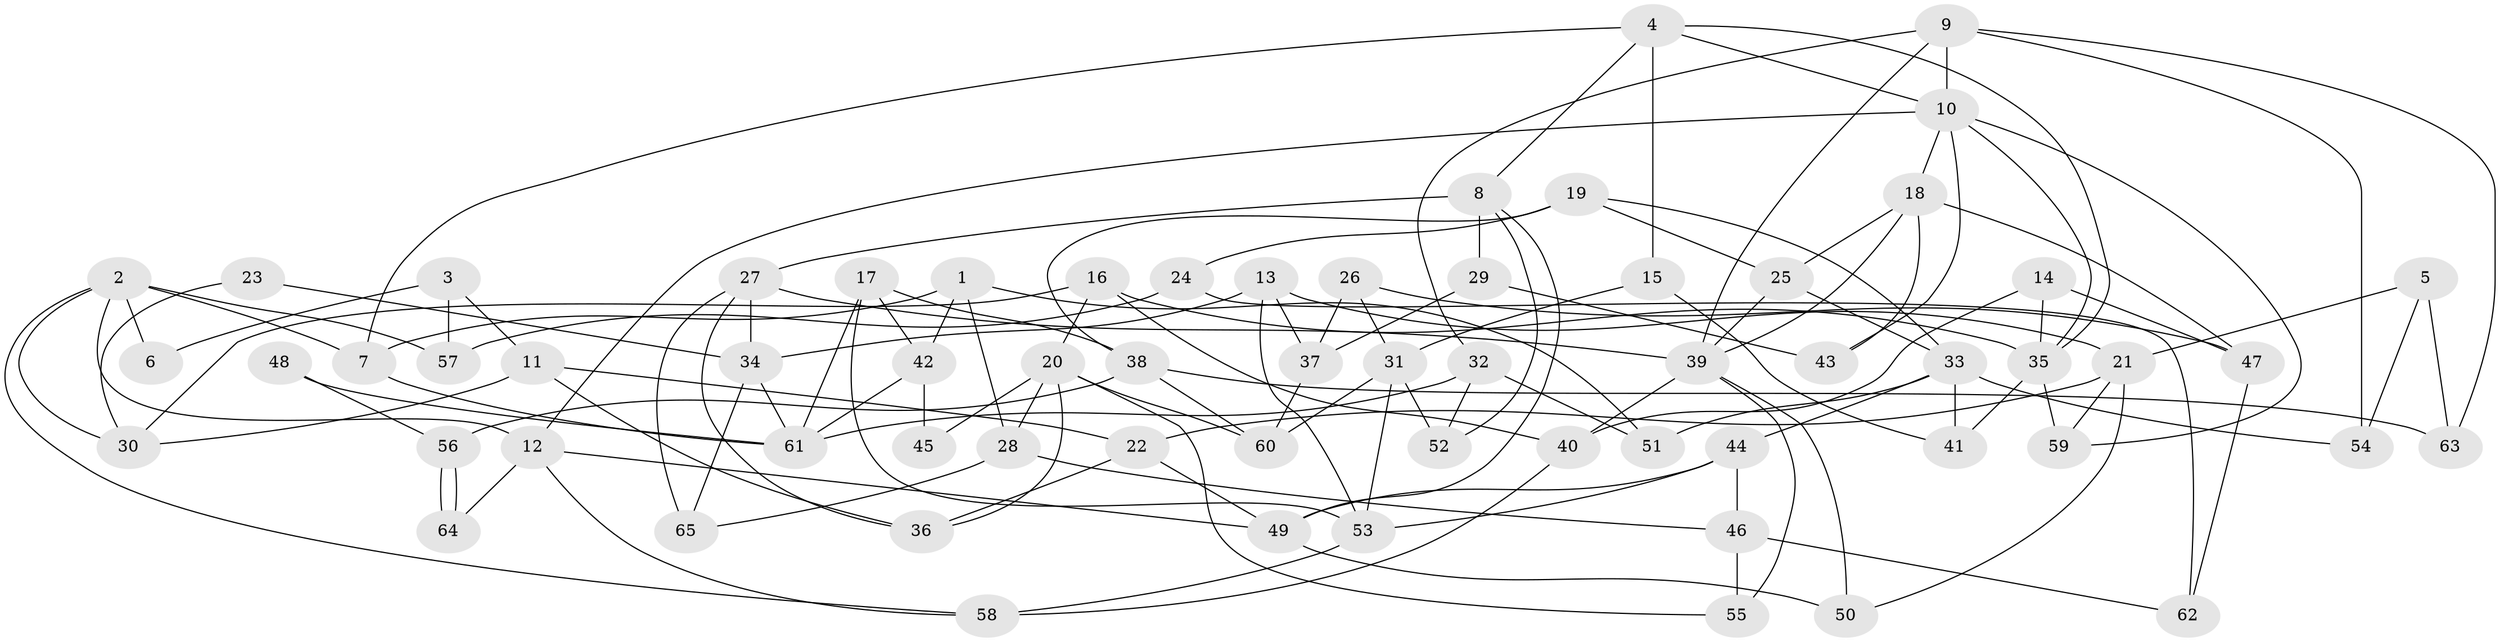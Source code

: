// coarse degree distribution, {6: 0.2, 5: 0.125, 8: 0.1, 2: 0.1, 7: 0.15, 3: 0.225, 4: 0.1}
// Generated by graph-tools (version 1.1) at 2025/52/02/27/25 19:52:06]
// undirected, 65 vertices, 130 edges
graph export_dot {
graph [start="1"]
  node [color=gray90,style=filled];
  1;
  2;
  3;
  4;
  5;
  6;
  7;
  8;
  9;
  10;
  11;
  12;
  13;
  14;
  15;
  16;
  17;
  18;
  19;
  20;
  21;
  22;
  23;
  24;
  25;
  26;
  27;
  28;
  29;
  30;
  31;
  32;
  33;
  34;
  35;
  36;
  37;
  38;
  39;
  40;
  41;
  42;
  43;
  44;
  45;
  46;
  47;
  48;
  49;
  50;
  51;
  52;
  53;
  54;
  55;
  56;
  57;
  58;
  59;
  60;
  61;
  62;
  63;
  64;
  65;
  1 -- 42;
  1 -- 7;
  1 -- 28;
  1 -- 51;
  2 -- 12;
  2 -- 7;
  2 -- 6;
  2 -- 30;
  2 -- 57;
  2 -- 58;
  3 -- 57;
  3 -- 11;
  3 -- 6;
  4 -- 35;
  4 -- 10;
  4 -- 7;
  4 -- 8;
  4 -- 15;
  5 -- 54;
  5 -- 21;
  5 -- 63;
  7 -- 61;
  8 -- 49;
  8 -- 27;
  8 -- 29;
  8 -- 52;
  9 -- 10;
  9 -- 39;
  9 -- 32;
  9 -- 54;
  9 -- 63;
  10 -- 43;
  10 -- 12;
  10 -- 18;
  10 -- 35;
  10 -- 59;
  11 -- 22;
  11 -- 36;
  11 -- 30;
  12 -- 49;
  12 -- 58;
  12 -- 64;
  13 -- 53;
  13 -- 37;
  13 -- 21;
  13 -- 34;
  14 -- 35;
  14 -- 40;
  14 -- 47;
  15 -- 41;
  15 -- 31;
  16 -- 20;
  16 -- 30;
  16 -- 35;
  16 -- 40;
  17 -- 61;
  17 -- 38;
  17 -- 42;
  17 -- 53;
  18 -- 39;
  18 -- 25;
  18 -- 43;
  18 -- 47;
  19 -- 33;
  19 -- 38;
  19 -- 24;
  19 -- 25;
  20 -- 28;
  20 -- 55;
  20 -- 36;
  20 -- 45;
  20 -- 60;
  21 -- 59;
  21 -- 22;
  21 -- 50;
  22 -- 36;
  22 -- 49;
  23 -- 30;
  23 -- 34;
  24 -- 62;
  24 -- 57;
  25 -- 33;
  25 -- 39;
  26 -- 47;
  26 -- 31;
  26 -- 37;
  27 -- 39;
  27 -- 34;
  27 -- 36;
  27 -- 65;
  28 -- 65;
  28 -- 46;
  29 -- 37;
  29 -- 43;
  31 -- 53;
  31 -- 52;
  31 -- 60;
  32 -- 52;
  32 -- 51;
  32 -- 61;
  33 -- 51;
  33 -- 41;
  33 -- 44;
  33 -- 54;
  34 -- 61;
  34 -- 65;
  35 -- 41;
  35 -- 59;
  37 -- 60;
  38 -- 63;
  38 -- 60;
  38 -- 56;
  39 -- 50;
  39 -- 40;
  39 -- 55;
  40 -- 58;
  42 -- 61;
  42 -- 45;
  44 -- 53;
  44 -- 46;
  44 -- 49;
  46 -- 55;
  46 -- 62;
  47 -- 62;
  48 -- 56;
  48 -- 61;
  49 -- 50;
  53 -- 58;
  56 -- 64;
  56 -- 64;
}
